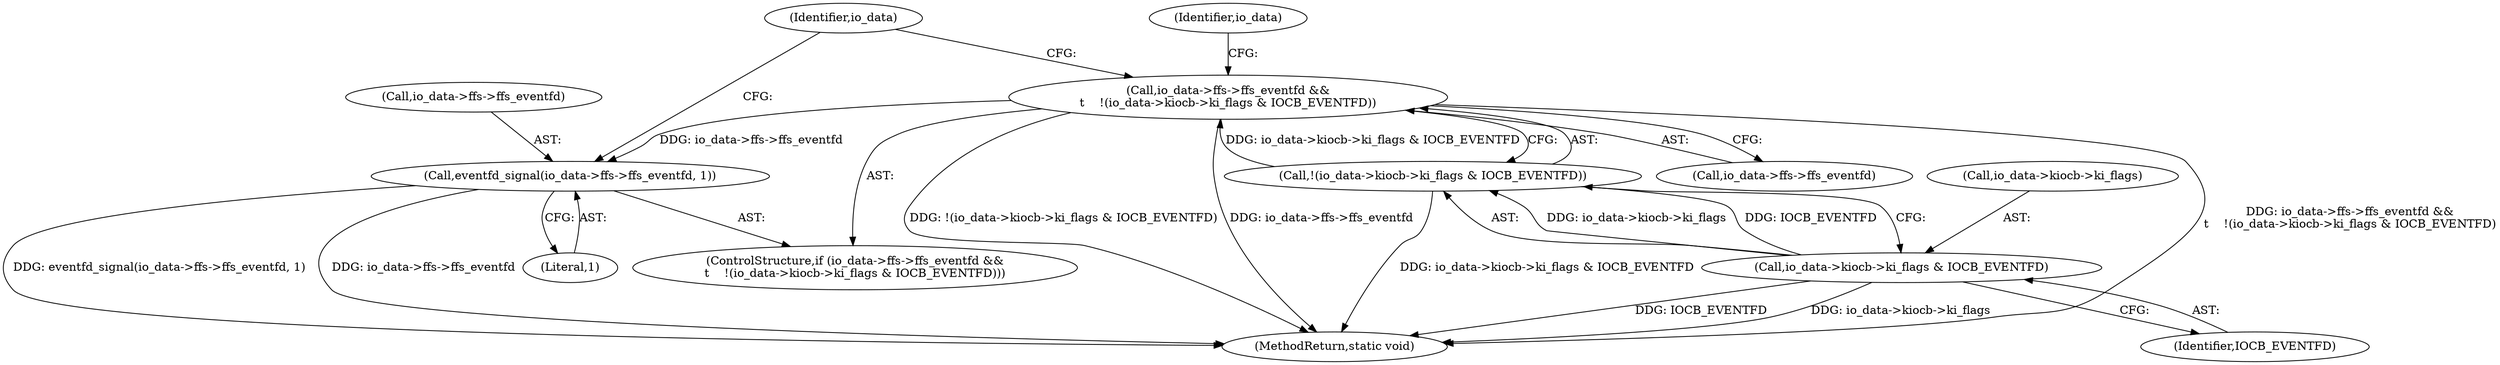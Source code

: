 digraph "0_linux_38740a5b87d53ceb89eb2c970150f6e94e00373a@API" {
"1000181" [label="(Call,eventfd_signal(io_data->ffs->ffs_eventfd, 1))"];
"1000167" [label="(Call,io_data->ffs->ffs_eventfd &&\n\t    !(io_data->kiocb->ki_flags & IOCB_EVENTFD))"];
"1000173" [label="(Call,!(io_data->kiocb->ki_flags & IOCB_EVENTFD))"];
"1000174" [label="(Call,io_data->kiocb->ki_flags & IOCB_EVENTFD)"];
"1000166" [label="(ControlStructure,if (io_data->ffs->ffs_eventfd &&\n\t    !(io_data->kiocb->ki_flags & IOCB_EVENTFD)))"];
"1000181" [label="(Call,eventfd_signal(io_data->ffs->ffs_eventfd, 1))"];
"1000216" [label="(MethodReturn,static void)"];
"1000187" [label="(Literal,1)"];
"1000173" [label="(Call,!(io_data->kiocb->ki_flags & IOCB_EVENTFD))"];
"1000190" [label="(Identifier,io_data)"];
"1000184" [label="(Identifier,io_data)"];
"1000175" [label="(Call,io_data->kiocb->ki_flags)"];
"1000168" [label="(Call,io_data->ffs->ffs_eventfd)"];
"1000174" [label="(Call,io_data->kiocb->ki_flags & IOCB_EVENTFD)"];
"1000167" [label="(Call,io_data->ffs->ffs_eventfd &&\n\t    !(io_data->kiocb->ki_flags & IOCB_EVENTFD))"];
"1000182" [label="(Call,io_data->ffs->ffs_eventfd)"];
"1000180" [label="(Identifier,IOCB_EVENTFD)"];
"1000181" -> "1000166"  [label="AST: "];
"1000181" -> "1000187"  [label="CFG: "];
"1000182" -> "1000181"  [label="AST: "];
"1000187" -> "1000181"  [label="AST: "];
"1000190" -> "1000181"  [label="CFG: "];
"1000181" -> "1000216"  [label="DDG: eventfd_signal(io_data->ffs->ffs_eventfd, 1)"];
"1000181" -> "1000216"  [label="DDG: io_data->ffs->ffs_eventfd"];
"1000167" -> "1000181"  [label="DDG: io_data->ffs->ffs_eventfd"];
"1000167" -> "1000166"  [label="AST: "];
"1000167" -> "1000168"  [label="CFG: "];
"1000167" -> "1000173"  [label="CFG: "];
"1000168" -> "1000167"  [label="AST: "];
"1000173" -> "1000167"  [label="AST: "];
"1000184" -> "1000167"  [label="CFG: "];
"1000190" -> "1000167"  [label="CFG: "];
"1000167" -> "1000216"  [label="DDG: io_data->ffs->ffs_eventfd"];
"1000167" -> "1000216"  [label="DDG: io_data->ffs->ffs_eventfd &&\n\t    !(io_data->kiocb->ki_flags & IOCB_EVENTFD)"];
"1000167" -> "1000216"  [label="DDG: !(io_data->kiocb->ki_flags & IOCB_EVENTFD)"];
"1000173" -> "1000167"  [label="DDG: io_data->kiocb->ki_flags & IOCB_EVENTFD"];
"1000173" -> "1000174"  [label="CFG: "];
"1000174" -> "1000173"  [label="AST: "];
"1000173" -> "1000216"  [label="DDG: io_data->kiocb->ki_flags & IOCB_EVENTFD"];
"1000174" -> "1000173"  [label="DDG: io_data->kiocb->ki_flags"];
"1000174" -> "1000173"  [label="DDG: IOCB_EVENTFD"];
"1000174" -> "1000180"  [label="CFG: "];
"1000175" -> "1000174"  [label="AST: "];
"1000180" -> "1000174"  [label="AST: "];
"1000174" -> "1000216"  [label="DDG: IOCB_EVENTFD"];
"1000174" -> "1000216"  [label="DDG: io_data->kiocb->ki_flags"];
}

